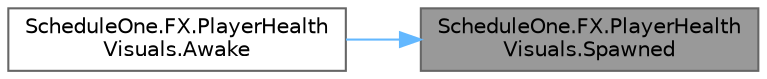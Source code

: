 digraph "ScheduleOne.FX.PlayerHealthVisuals.Spawned"
{
 // LATEX_PDF_SIZE
  bgcolor="transparent";
  edge [fontname=Helvetica,fontsize=10,labelfontname=Helvetica,labelfontsize=10];
  node [fontname=Helvetica,fontsize=10,shape=box,height=0.2,width=0.4];
  rankdir="RL";
  Node1 [id="Node000001",label="ScheduleOne.FX.PlayerHealth\lVisuals.Spawned",height=0.2,width=0.4,color="gray40", fillcolor="grey60", style="filled", fontcolor="black",tooltip=" "];
  Node1 -> Node2 [id="edge1_Node000001_Node000002",dir="back",color="steelblue1",style="solid",tooltip=" "];
  Node2 [id="Node000002",label="ScheduleOne.FX.PlayerHealth\lVisuals.Awake",height=0.2,width=0.4,color="grey40", fillcolor="white", style="filled",URL="$class_schedule_one_1_1_f_x_1_1_player_health_visuals.html#acd30368d50a8277ad35bd5c7ce758d02",tooltip=" "];
}
